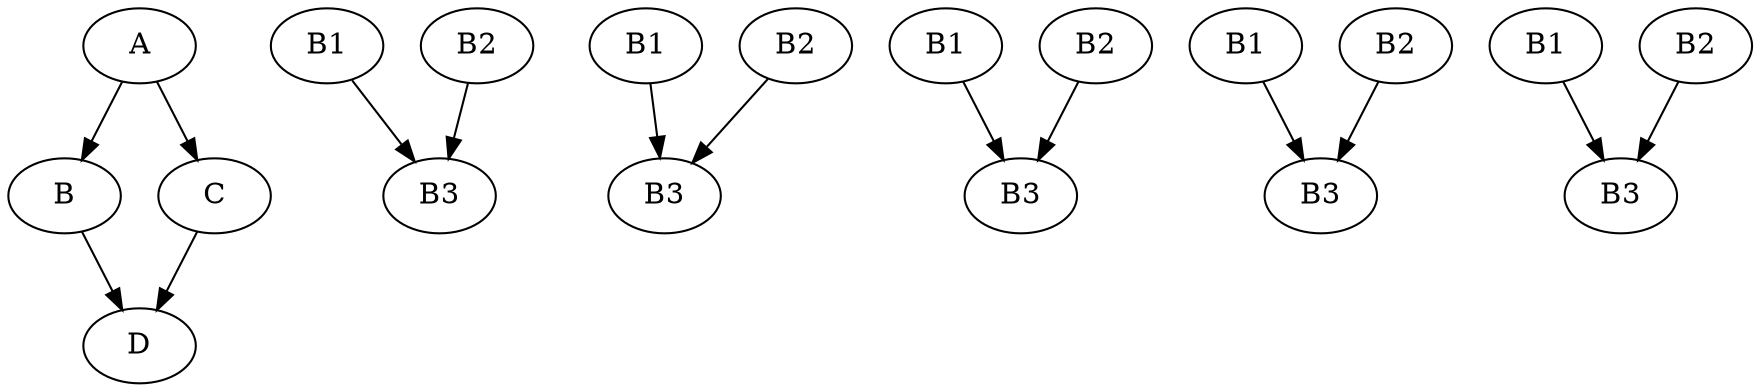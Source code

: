 digraph Taskflow {
p0x934ff0[label="A" ];
p0x934ff0 -> p0x935218;
p0x934ff0 -> p0x9350a8;
p0x9350a8[label="C" ];
p0x9350a8 -> p0x935160;
p0x935160[label="D" ];
p0x935218[label="B" ];
p0x935218 -> p0x935160;
p0x7fd564000b90[label="B1" ];
p0x7fd564000b90 -> p0x7fd564000d00;
p0x7fd564000c48[label="B2" ];
p0x7fd564000c48 -> p0x7fd564000d00;
p0x7fd564000d00[label="B3" ];
p0x7fd55c000b90[label="B1" ];
p0x7fd55c000b90 -> p0x7fd55c000d00;
p0x7fd55c000c48[label="B2" ];
p0x7fd55c000c48 -> p0x7fd55c000d00;
p0x7fd55c000d00[label="B3" ];
p0x7fd55c000db8[label="B1" ];
p0x7fd55c000db8 -> p0x7fd55c000f28;
p0x7fd55c000e70[label="B2" ];
p0x7fd55c000e70 -> p0x7fd55c000f28;
p0x7fd55c000f28[label="B3" ];
p0x7fd55c000fe0[label="B1" ];
p0x7fd55c000fe0 -> p0x7fd55c001150;
p0x7fd55c001098[label="B2" ];
p0x7fd55c001098 -> p0x7fd55c001150;
p0x7fd55c001150[label="B3" ];
p0x7fd55c001208[label="B1" ];
p0x7fd55c001208 -> p0x7fd55c001378;
p0x7fd55c0012c0[label="B2" ];
p0x7fd55c0012c0 -> p0x7fd55c001378;
p0x7fd55c001378[label="B3" ];
}
